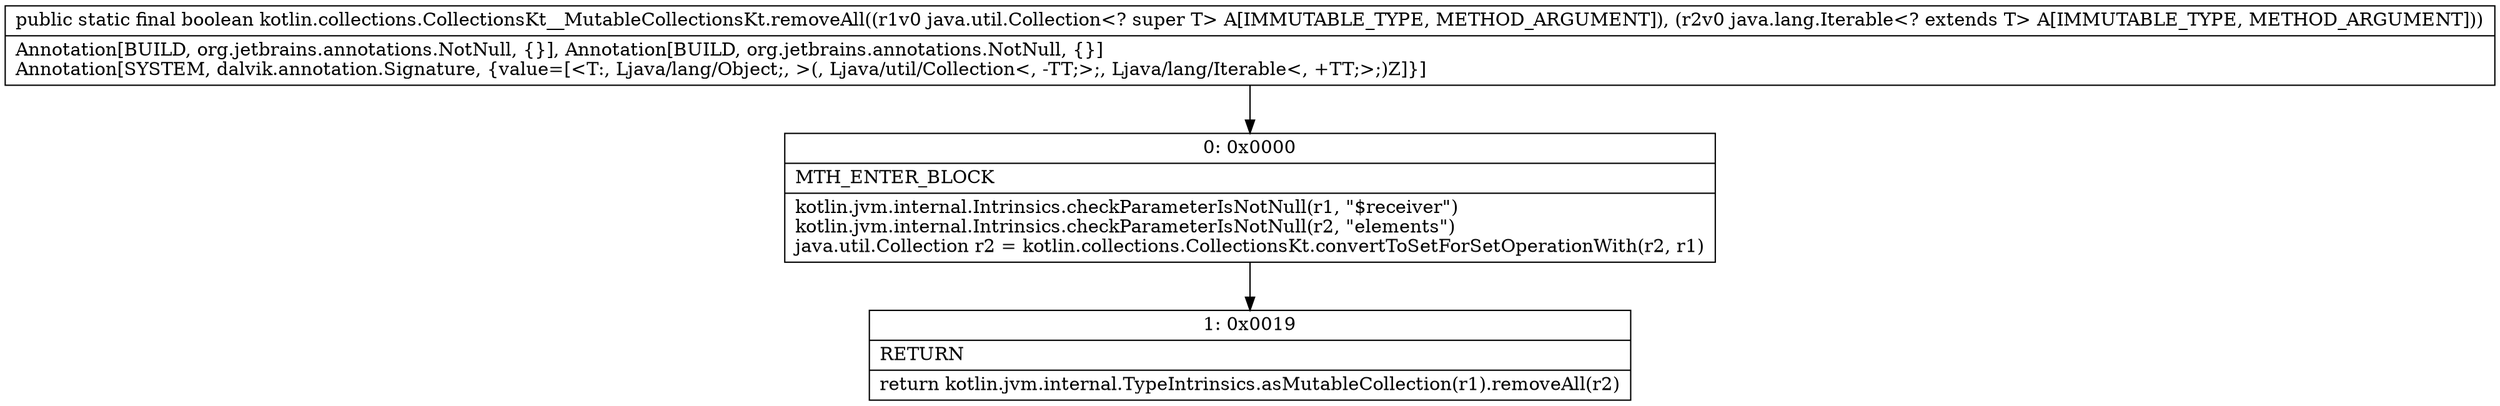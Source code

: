 digraph "CFG forkotlin.collections.CollectionsKt__MutableCollectionsKt.removeAll(Ljava\/util\/Collection;Ljava\/lang\/Iterable;)Z" {
Node_0 [shape=record,label="{0\:\ 0x0000|MTH_ENTER_BLOCK\l|kotlin.jvm.internal.Intrinsics.checkParameterIsNotNull(r1, \"$receiver\")\lkotlin.jvm.internal.Intrinsics.checkParameterIsNotNull(r2, \"elements\")\ljava.util.Collection r2 = kotlin.collections.CollectionsKt.convertToSetForSetOperationWith(r2, r1)\l}"];
Node_1 [shape=record,label="{1\:\ 0x0019|RETURN\l|return kotlin.jvm.internal.TypeIntrinsics.asMutableCollection(r1).removeAll(r2)\l}"];
MethodNode[shape=record,label="{public static final boolean kotlin.collections.CollectionsKt__MutableCollectionsKt.removeAll((r1v0 java.util.Collection\<? super T\> A[IMMUTABLE_TYPE, METHOD_ARGUMENT]), (r2v0 java.lang.Iterable\<? extends T\> A[IMMUTABLE_TYPE, METHOD_ARGUMENT]))  | Annotation[BUILD, org.jetbrains.annotations.NotNull, \{\}], Annotation[BUILD, org.jetbrains.annotations.NotNull, \{\}]\lAnnotation[SYSTEM, dalvik.annotation.Signature, \{value=[\<T:, Ljava\/lang\/Object;, \>(, Ljava\/util\/Collection\<, \-TT;\>;, Ljava\/lang\/Iterable\<, +TT;\>;)Z]\}]\l}"];
MethodNode -> Node_0;
Node_0 -> Node_1;
}

